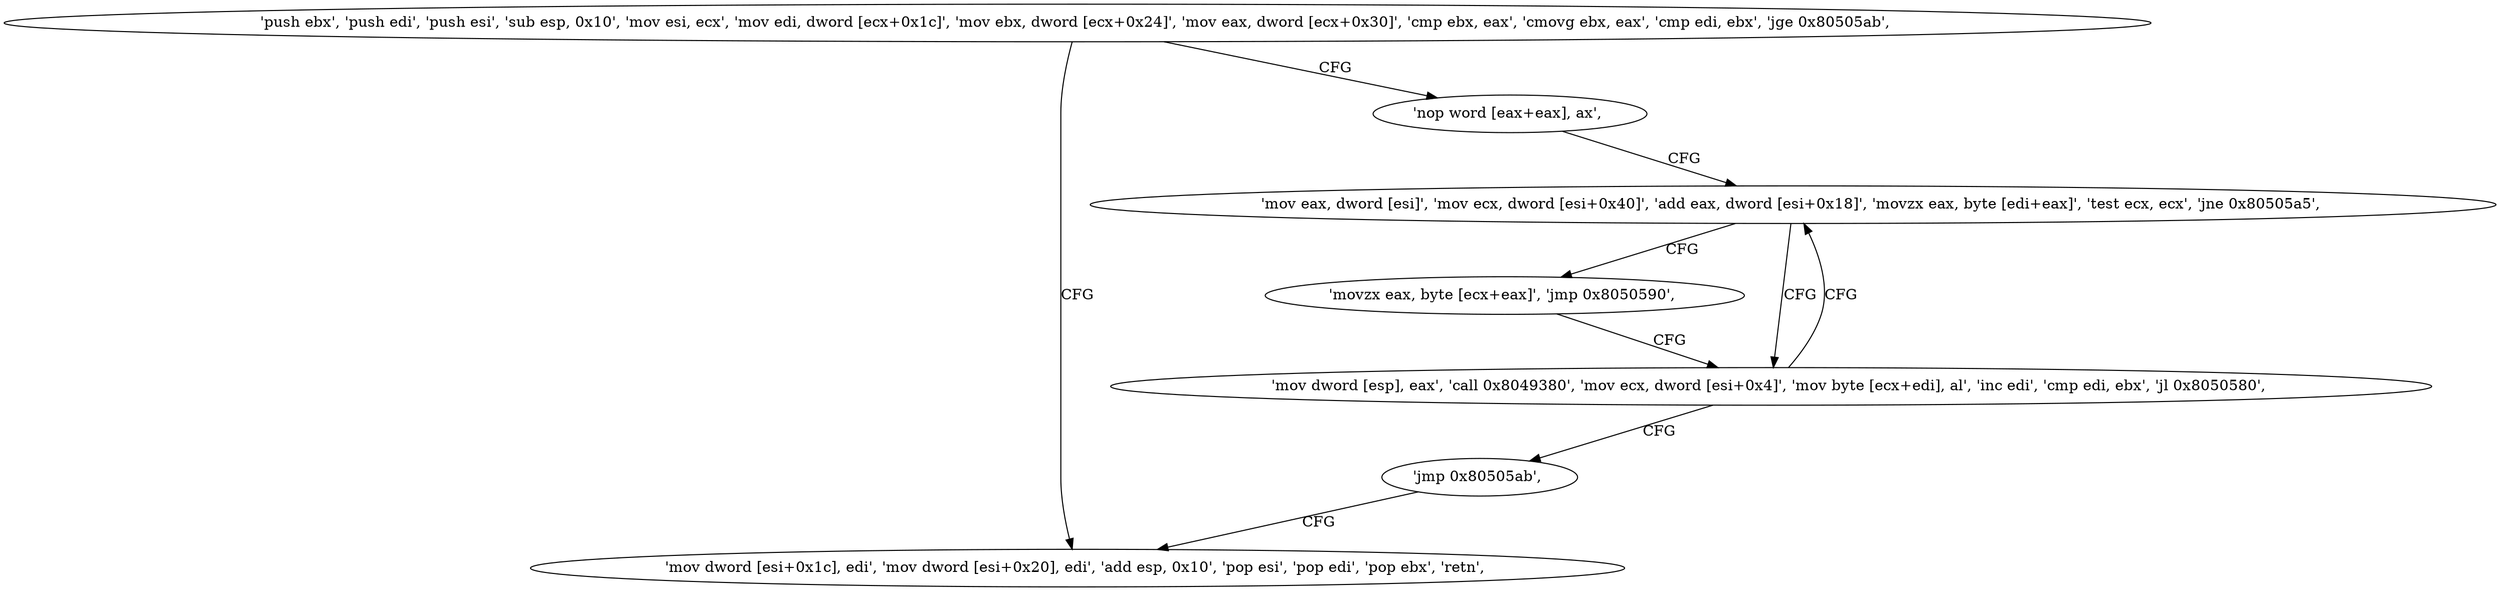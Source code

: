 digraph "func" {
"134546784" [label = "'push ebx', 'push edi', 'push esi', 'sub esp, 0x10', 'mov esi, ecx', 'mov edi, dword [ecx+0x1c]', 'mov ebx, dword [ecx+0x24]', 'mov eax, dword [ecx+0x30]', 'cmp ebx, eax', 'cmovg ebx, eax', 'cmp edi, ebx', 'jge 0x80505ab', " ]
"134546859" [label = "'mov dword [esi+0x1c], edi', 'mov dword [esi+0x20], edi', 'add esp, 0x10', 'pop esi', 'pop edi', 'pop ebx', 'retn', " ]
"134546810" [label = "'nop word [eax+eax], ax', " ]
"134546816" [label = "'mov eax, dword [esi]', 'mov ecx, dword [esi+0x40]', 'add eax, dword [esi+0x18]', 'movzx eax, byte [edi+eax]', 'test ecx, ecx', 'jne 0x80505a5', " ]
"134546853" [label = "'movzx eax, byte [ecx+eax]', 'jmp 0x8050590', " ]
"134546832" [label = "'mov dword [esp], eax', 'call 0x8049380', 'mov ecx, dword [esi+0x4]', 'mov byte [ecx+edi], al', 'inc edi', 'cmp edi, ebx', 'jl 0x8050580', " ]
"134546851" [label = "'jmp 0x80505ab', " ]
"134546784" -> "134546859" [ label = "CFG" ]
"134546784" -> "134546810" [ label = "CFG" ]
"134546810" -> "134546816" [ label = "CFG" ]
"134546816" -> "134546853" [ label = "CFG" ]
"134546816" -> "134546832" [ label = "CFG" ]
"134546853" -> "134546832" [ label = "CFG" ]
"134546832" -> "134546816" [ label = "CFG" ]
"134546832" -> "134546851" [ label = "CFG" ]
"134546851" -> "134546859" [ label = "CFG" ]
}
